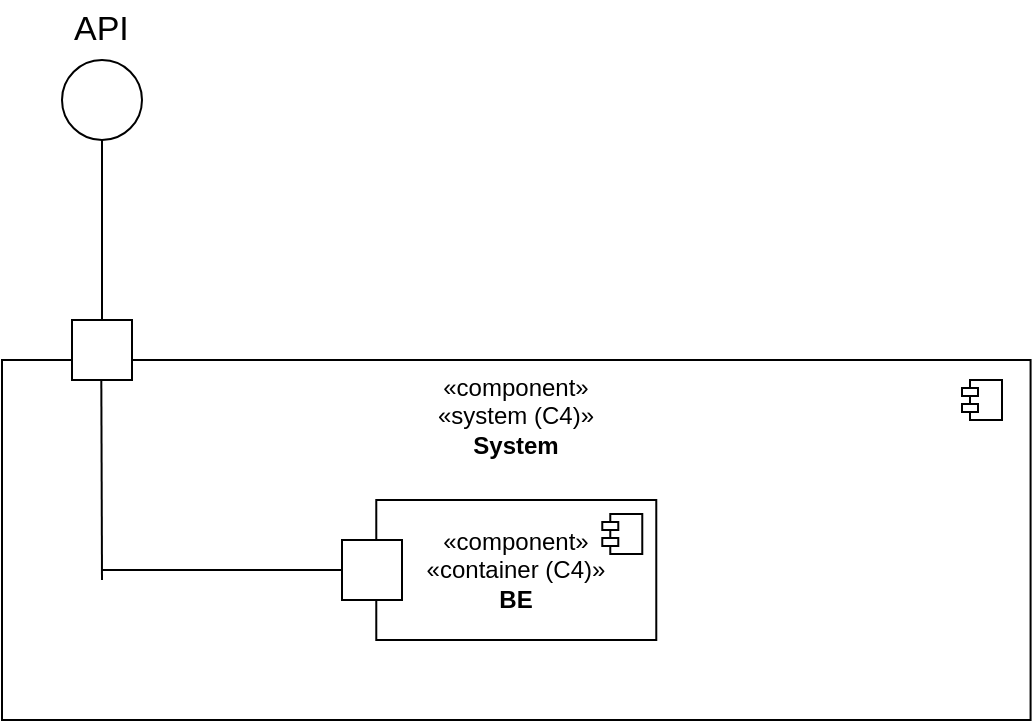 <mxfile version="22.1.22" type="embed">
  <diagram name="Page-1" id="5f0bae14-7c28-e335-631c-24af17079c00">
    <mxGraphModel dx="1071" dy="739" grid="1" gridSize="10" guides="1" tooltips="1" connect="1" arrows="1" fold="1" page="1" pageScale="1" pageWidth="1100" pageHeight="850" background="none" math="0" shadow="0">
      <root>
        <mxCell id="0" />
        <mxCell id="1" parent="0" />
        <mxCell id="n8QAAM1QE8m8qRbaEajq-6" value="«component»&lt;div&gt;«system (C4)»&lt;/div&gt;&lt;div&gt;&lt;b&gt;System&lt;/b&gt;&lt;/div&gt;" style="html=1;dropTarget=0;whiteSpace=wrap;aspect=fixed;container=1;align=center;horizontal=1;verticalAlign=top;" parent="1" vertex="1">
          <mxGeometry x="310" y="270" width="514.29" height="180" as="geometry" />
        </mxCell>
        <mxCell id="n8QAAM1QE8m8qRbaEajq-9" value="" style="ellipse;whiteSpace=wrap;html=1;aspect=fixed;" parent="1" vertex="1">
          <mxGeometry x="340" y="120" width="40" height="40" as="geometry" />
        </mxCell>
        <mxCell id="n8QAAM1QE8m8qRbaEajq-10" value="" style="endArrow=none;html=1;rounded=0;exitX=0.5;exitY=0;exitDx=0;exitDy=0;" parent="1" edge="1">
          <mxGeometry width="50" height="50" relative="1" as="geometry">
            <mxPoint x="360" y="250" as="sourcePoint" />
            <mxPoint x="360" y="160" as="targetPoint" />
          </mxGeometry>
        </mxCell>
        <mxCell id="n8QAAM1QE8m8qRbaEajq-11" value="&lt;font style=&quot;font-size: 17px;&quot;&gt;API&lt;/font&gt;" style="text;strokeColor=none;fillColor=none;align=left;verticalAlign=middle;spacingLeft=4;spacingRight=4;overflow=hidden;points=[[0,0.5],[1,0.5]];portConstraint=eastwest;rotatable=0;whiteSpace=wrap;html=1;" parent="1" vertex="1">
          <mxGeometry x="340" y="90" width="80" height="30" as="geometry" />
        </mxCell>
        <mxCell id="n8QAAM1QE8m8qRbaEajq-7" value="" style="shape=module;jettyWidth=8;jettyHeight=4;container=1;" parent="1" vertex="1">
          <mxGeometry x="790" y="280" width="20" height="20" as="geometry">
            <mxPoint x="-27" y="7" as="offset" />
          </mxGeometry>
        </mxCell>
        <mxCell id="n8QAAM1QE8m8qRbaEajq-12" value="«component»&lt;div&gt;«container (C4)»&lt;br&gt;&lt;b&gt;BE&lt;/b&gt;&lt;/div&gt;" style="html=1;dropTarget=0;whiteSpace=wrap;" parent="1" vertex="1">
          <mxGeometry x="497.14" y="340" width="140" height="70" as="geometry" />
        </mxCell>
        <mxCell id="n8QAAM1QE8m8qRbaEajq-13" value="" style="shape=module;jettyWidth=8;jettyHeight=4;" parent="n8QAAM1QE8m8qRbaEajq-12" vertex="1">
          <mxGeometry x="1" width="20" height="20" relative="1" as="geometry">
            <mxPoint x="-27" y="7" as="offset" />
          </mxGeometry>
        </mxCell>
        <mxCell id="n8QAAM1QE8m8qRbaEajq-14" value="" style="whiteSpace=wrap;html=1;aspect=fixed;" parent="1" vertex="1">
          <mxGeometry x="480" y="360" width="30" height="30" as="geometry" />
        </mxCell>
        <mxCell id="n8QAAM1QE8m8qRbaEajq-15" value="" style="whiteSpace=wrap;html=1;aspect=fixed;" parent="1" vertex="1">
          <mxGeometry x="345" y="250" width="30" height="30" as="geometry" />
        </mxCell>
        <mxCell id="n8QAAM1QE8m8qRbaEajq-16" value="" style="endArrow=none;html=1;rounded=0;" parent="1" edge="1">
          <mxGeometry width="50" height="50" relative="1" as="geometry">
            <mxPoint x="360" y="380" as="sourcePoint" />
            <mxPoint x="359.66" y="280" as="targetPoint" />
          </mxGeometry>
        </mxCell>
        <mxCell id="n8QAAM1QE8m8qRbaEajq-17" value="" style="endArrow=none;html=1;rounded=0;exitX=0;exitY=0.5;exitDx=0;exitDy=0;" parent="1" source="n8QAAM1QE8m8qRbaEajq-14" edge="1">
          <mxGeometry width="50" height="50" relative="1" as="geometry">
            <mxPoint x="360" y="475" as="sourcePoint" />
            <mxPoint x="359.66" y="375" as="targetPoint" />
          </mxGeometry>
        </mxCell>
      </root>
    </mxGraphModel>
  </diagram>
</mxfile>
